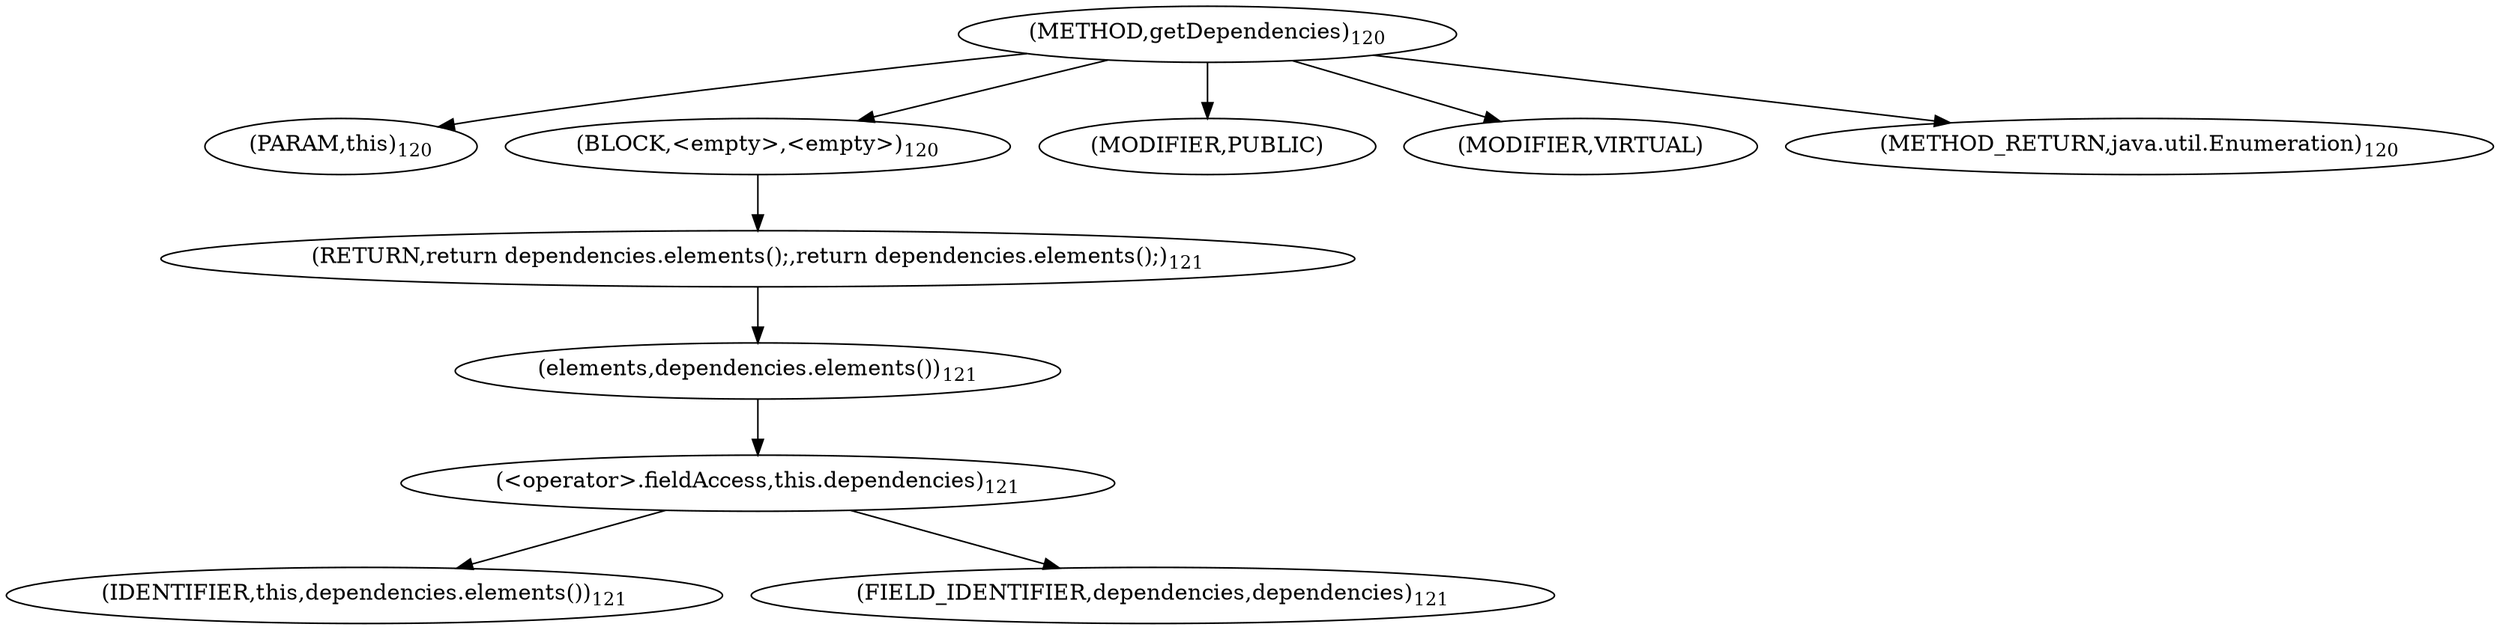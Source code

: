 digraph "getDependencies" {  
"182" [label = <(METHOD,getDependencies)<SUB>120</SUB>> ]
"183" [label = <(PARAM,this)<SUB>120</SUB>> ]
"184" [label = <(BLOCK,&lt;empty&gt;,&lt;empty&gt;)<SUB>120</SUB>> ]
"185" [label = <(RETURN,return dependencies.elements();,return dependencies.elements();)<SUB>121</SUB>> ]
"186" [label = <(elements,dependencies.elements())<SUB>121</SUB>> ]
"187" [label = <(&lt;operator&gt;.fieldAccess,this.dependencies)<SUB>121</SUB>> ]
"188" [label = <(IDENTIFIER,this,dependencies.elements())<SUB>121</SUB>> ]
"189" [label = <(FIELD_IDENTIFIER,dependencies,dependencies)<SUB>121</SUB>> ]
"190" [label = <(MODIFIER,PUBLIC)> ]
"191" [label = <(MODIFIER,VIRTUAL)> ]
"192" [label = <(METHOD_RETURN,java.util.Enumeration)<SUB>120</SUB>> ]
  "182" -> "183" 
  "182" -> "184" 
  "182" -> "190" 
  "182" -> "191" 
  "182" -> "192" 
  "184" -> "185" 
  "185" -> "186" 
  "186" -> "187" 
  "187" -> "188" 
  "187" -> "189" 
}
